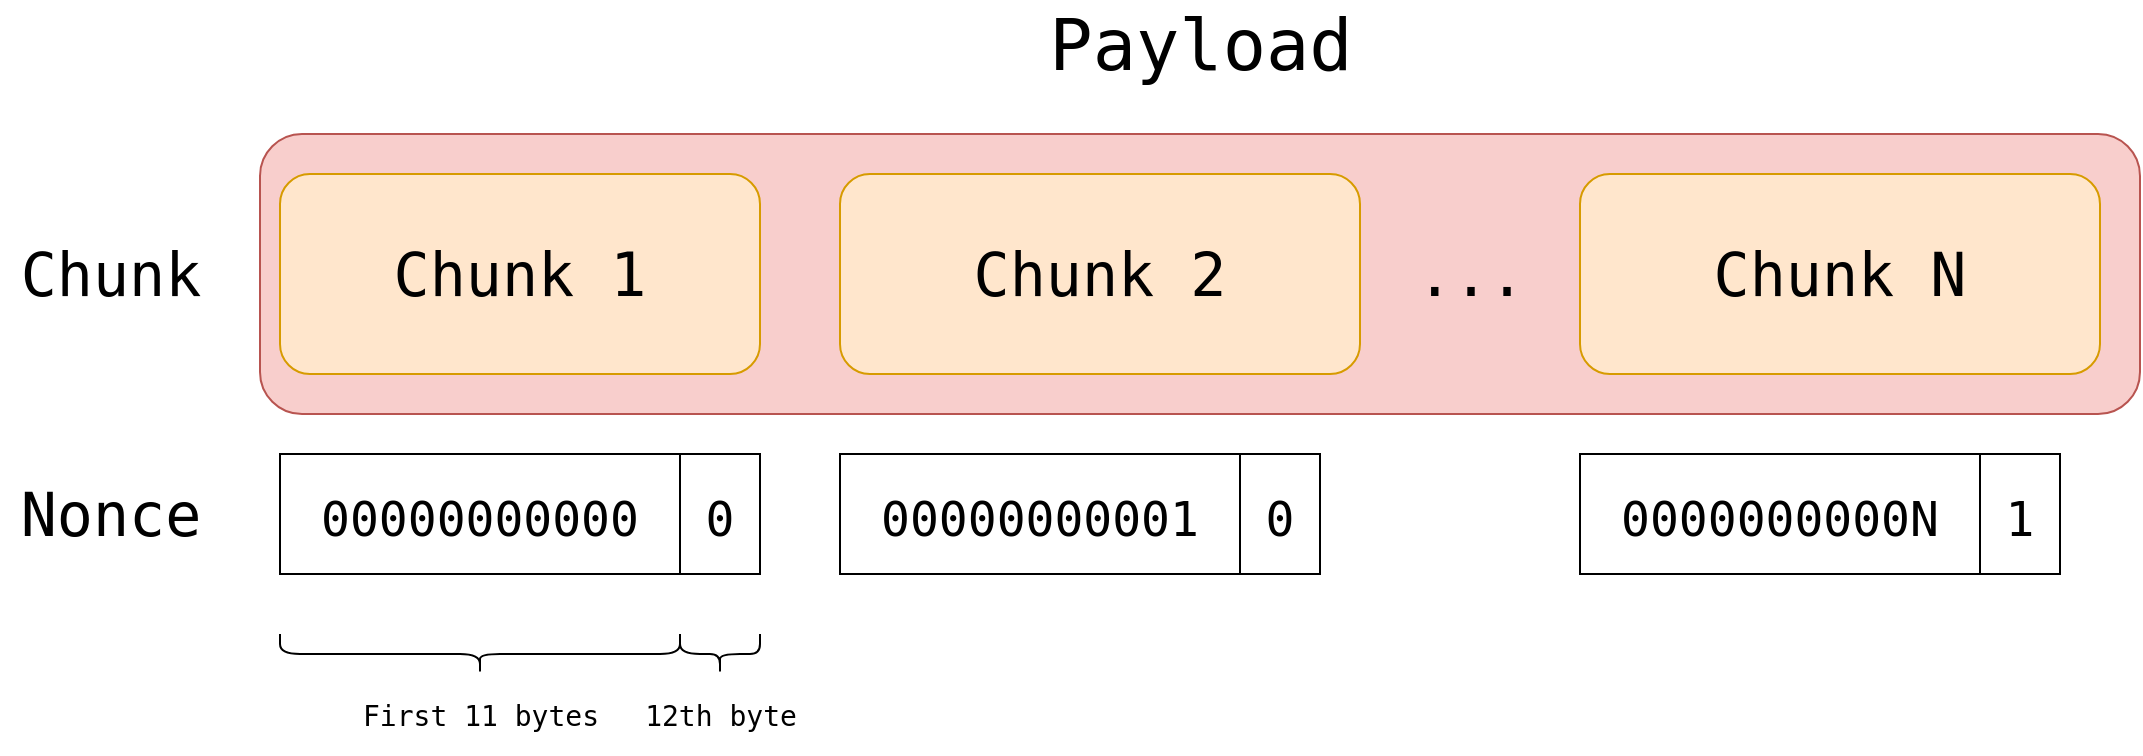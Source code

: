 <mxfile version="19.0.3" type="device"><diagram id="s9_4mR8HroRtjcwF0Pxn" name="Page-1"><mxGraphModel dx="1296" dy="1872" grid="1" gridSize="10" guides="1" tooltips="1" connect="1" arrows="1" fold="1" page="1" pageScale="1" pageWidth="850" pageHeight="1100" math="0" shadow="0"><root><mxCell id="0"/><mxCell id="1" parent="0"/><mxCell id="P6VjPzD_STJ2dYwO4ONU-33" value="" style="rounded=1;whiteSpace=wrap;html=1;fontFamily=monospace;fontSize=24;fillColor=#f8cecc;strokeColor=#b85450;" vertex="1" parent="1"><mxGeometry x="150" y="60" width="940" height="140" as="geometry"/></mxCell><mxCell id="P6VjPzD_STJ2dYwO4ONU-1" value="&lt;font style=&quot;font-size: 30px;&quot; face=&quot;monospace&quot;&gt;Chunk 1&lt;/font&gt;" style="rounded=1;whiteSpace=wrap;html=1;fillColor=#ffe6cc;strokeColor=#d79b00;" vertex="1" parent="1"><mxGeometry x="160" y="80" width="240" height="100" as="geometry"/></mxCell><mxCell id="P6VjPzD_STJ2dYwO4ONU-2" value="Chunk" style="text;html=1;align=center;verticalAlign=middle;resizable=0;points=[];autosize=1;strokeColor=none;fillColor=none;fontSize=30;fontFamily=monospace;" vertex="1" parent="1"><mxGeometry x="20" y="110" width="110" height="40" as="geometry"/></mxCell><mxCell id="P6VjPzD_STJ2dYwO4ONU-3" value="Nonce" style="text;html=1;align=center;verticalAlign=middle;resizable=0;points=[];autosize=1;strokeColor=none;fillColor=none;fontSize=30;fontFamily=monospace;" vertex="1" parent="1"><mxGeometry x="20" y="230" width="110" height="40" as="geometry"/></mxCell><mxCell id="P6VjPzD_STJ2dYwO4ONU-4" value="&lt;font style=&quot;font-size: 30px;&quot; face=&quot;monospace&quot;&gt;Chunk 2&lt;/font&gt;" style="rounded=1;whiteSpace=wrap;html=1;fillColor=#ffe6cc;strokeColor=#d79b00;" vertex="1" parent="1"><mxGeometry x="440" y="80" width="260" height="100" as="geometry"/></mxCell><mxCell id="P6VjPzD_STJ2dYwO4ONU-5" value="..." style="text;html=1;align=center;verticalAlign=middle;resizable=0;points=[];autosize=1;strokeColor=none;fillColor=none;fontSize=30;fontFamily=monospace;" vertex="1" parent="1"><mxGeometry x="720" y="110" width="70" height="40" as="geometry"/></mxCell><mxCell id="P6VjPzD_STJ2dYwO4ONU-6" value="&lt;font style=&quot;font-size: 30px;&quot; face=&quot;monospace&quot;&gt;Chunk N&lt;/font&gt;" style="rounded=1;whiteSpace=wrap;html=1;fillColor=#ffe6cc;strokeColor=#d79b00;" vertex="1" parent="1"><mxGeometry x="810" y="80" width="260" height="100" as="geometry"/></mxCell><mxCell id="P6VjPzD_STJ2dYwO4ONU-18" value="" style="shape=curlyBracket;whiteSpace=wrap;html=1;rounded=1;fontFamily=monospace;fontSize=24;rotation=-90;" vertex="1" parent="1"><mxGeometry x="250" y="220" width="20" height="200" as="geometry"/></mxCell><mxCell id="P6VjPzD_STJ2dYwO4ONU-19" value="&lt;font style=&quot;font-size: 14px;&quot;&gt;First 11 bytes&lt;/font&gt;" style="text;html=1;align=center;verticalAlign=middle;resizable=0;points=[];autosize=1;strokeColor=none;fillColor=none;fontSize=30;fontFamily=monospace;" vertex="1" parent="1"><mxGeometry x="195" y="320" width="130" height="50" as="geometry"/></mxCell><mxCell id="P6VjPzD_STJ2dYwO4ONU-20" value="" style="shape=curlyBracket;whiteSpace=wrap;html=1;rounded=1;fontFamily=monospace;fontSize=24;rotation=-90;" vertex="1" parent="1"><mxGeometry x="370" y="300" width="20" height="40" as="geometry"/></mxCell><mxCell id="P6VjPzD_STJ2dYwO4ONU-25" value="&lt;font style=&quot;font-size: 14px;&quot;&gt;12th byte&lt;/font&gt;" style="text;html=1;align=center;verticalAlign=middle;resizable=0;points=[];autosize=1;strokeColor=none;fillColor=none;fontSize=30;fontFamily=monospace;" vertex="1" parent="1"><mxGeometry x="335" y="320" width="90" height="50" as="geometry"/></mxCell><mxCell id="P6VjPzD_STJ2dYwO4ONU-27" value="&lt;font style=&quot;font-size: 24px;&quot;&gt;0&lt;/font&gt;" style="rounded=0;whiteSpace=wrap;html=1;fontFamily=monospace;fontSize=30;fillColor=none;" vertex="1" parent="1"><mxGeometry x="360" y="220" width="40" height="60" as="geometry"/></mxCell><mxCell id="P6VjPzD_STJ2dYwO4ONU-28" value="&lt;font style=&quot;font-size: 24px;&quot;&gt;00000000000&lt;/font&gt;" style="rounded=0;whiteSpace=wrap;html=1;fontFamily=monospace;fontSize=30;fillColor=none;align=center;" vertex="1" parent="1"><mxGeometry x="160" y="220" width="200" height="60" as="geometry"/></mxCell><mxCell id="P6VjPzD_STJ2dYwO4ONU-29" value="&lt;font style=&quot;font-size: 24px;&quot;&gt;0&lt;/font&gt;" style="rounded=0;whiteSpace=wrap;html=1;fontFamily=monospace;fontSize=30;fillColor=none;" vertex="1" parent="1"><mxGeometry x="640" y="220" width="40" height="60" as="geometry"/></mxCell><mxCell id="P6VjPzD_STJ2dYwO4ONU-30" value="&lt;font style=&quot;font-size: 24px;&quot;&gt;00000000001&lt;/font&gt;" style="rounded=0;whiteSpace=wrap;html=1;fontFamily=monospace;fontSize=30;fillColor=none;align=center;" vertex="1" parent="1"><mxGeometry x="440" y="220" width="200" height="60" as="geometry"/></mxCell><mxCell id="P6VjPzD_STJ2dYwO4ONU-31" value="&lt;font style=&quot;font-size: 24px;&quot;&gt;1&lt;/font&gt;" style="rounded=0;whiteSpace=wrap;html=1;fontFamily=monospace;fontSize=30;fillColor=none;" vertex="1" parent="1"><mxGeometry x="1010" y="220" width="40" height="60" as="geometry"/></mxCell><mxCell id="P6VjPzD_STJ2dYwO4ONU-32" value="&lt;font style=&quot;font-size: 24px;&quot;&gt;0000000000N&lt;/font&gt;" style="rounded=0;whiteSpace=wrap;html=1;fontFamily=monospace;fontSize=30;fillColor=none;align=center;" vertex="1" parent="1"><mxGeometry x="810" y="220" width="200" height="60" as="geometry"/></mxCell><mxCell id="P6VjPzD_STJ2dYwO4ONU-34" value="&lt;font style=&quot;font-size: 36px;&quot;&gt;Payload&lt;/font&gt;" style="text;html=1;align=center;verticalAlign=middle;resizable=0;points=[];autosize=1;strokeColor=none;fillColor=none;fontSize=30;fontFamily=monospace;" vertex="1" parent="1"><mxGeometry x="535" y="-5" width="170" height="40" as="geometry"/></mxCell></root></mxGraphModel></diagram></mxfile>